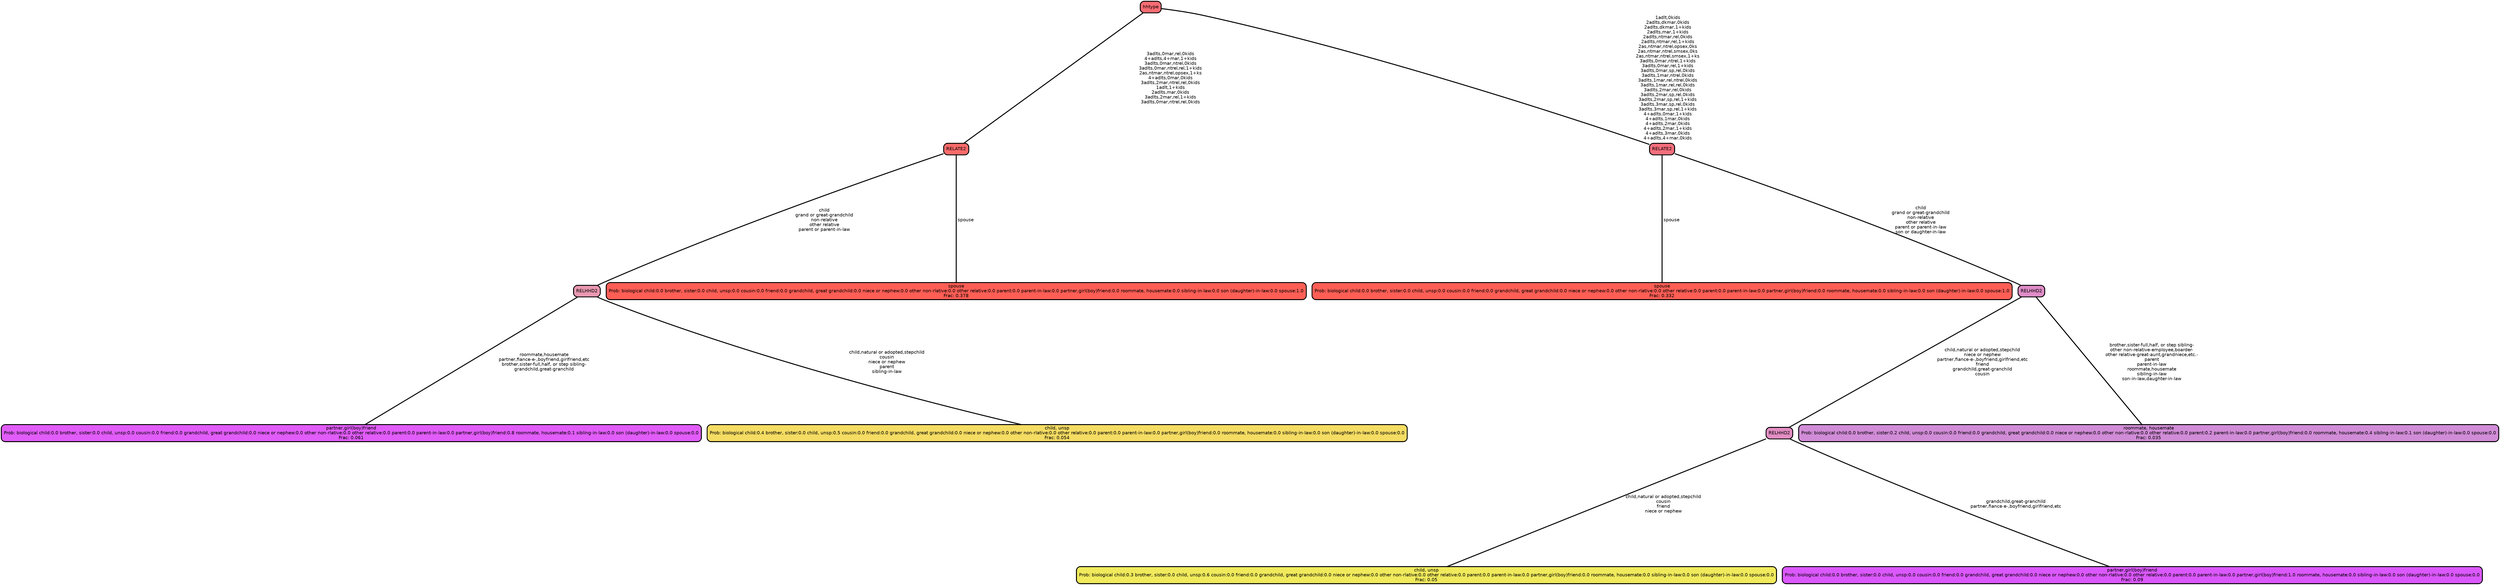 graph Tree {
node [shape=box, style="filled, rounded",color="black",penwidth="3",fontcolor="black",                 fontname=helvetica] ;
graph [ranksep="0 equally", splines=straight,                 bgcolor=transparent, dpi=200] ;
edge [fontname=helvetica, color=black] ;
0 [label="partner,girl(boy)friend
Prob: biological child:0.0 brother, sister:0.0 child, unsp:0.0 cousin:0.0 friend:0.0 grandchild, great grandchild:0.0 niece or nephew:0.0 other non-rlative:0.0 other relative:0.0 parent:0.0 parent-in-law:0.0 partner,girl(boy)friend:0.8 roommate, housemate:0.1 sibling-in-law:0.0 son (daughter)-in-law:0.0 spouse:0.0
Frac: 0.061", fillcolor="#e15cf8"] ;
1 [label="RELHHD2", fillcolor="#ea98b2"] ;
2 [label="child, unsp
Prob: biological child:0.4 brother, sister:0.0 child, unsp:0.5 cousin:0.0 friend:0.0 grandchild, great grandchild:0.0 niece or nephew:0.0 other non-rlative:0.0 other relative:0.0 parent:0.0 parent-in-law:0.0 partner,girl(boy)friend:0.0 roommate, housemate:0.0 sibling-in-law:0.0 son (daughter)-in-law:0.0 spouse:0.0
Frac: 0.054", fillcolor="#f5dc62"] ;
3 [label="RELATE2", fillcolor="#fa6b6a"] ;
4 [label="spouse
Prob: biological child:0.0 brother, sister:0.0 child, unsp:0.0 cousin:0.0 friend:0.0 grandchild, great grandchild:0.0 niece or nephew:0.0 other non-rlative:0.0 other relative:0.0 parent:0.0 parent-in-law:0.0 partner,girl(boy)friend:0.0 roommate, housemate:0.0 sibling-in-law:0.0 son (daughter)-in-law:0.0 spouse:1.0
Frac: 0.378", fillcolor="#ff5e55"] ;
5 [label="hhtype", fillcolor="#f76c73"] ;
6 [label="spouse
Prob: biological child:0.0 brother, sister:0.0 child, unsp:0.0 cousin:0.0 friend:0.0 grandchild, great grandchild:0.0 niece or nephew:0.0 other non-rlative:0.0 other relative:0.0 parent:0.0 parent-in-law:0.0 partner,girl(boy)friend:0.0 roommate, housemate:0.0 sibling-in-law:0.0 son (daughter)-in-law:0.0 spouse:1.0
Frac: 0.332", fillcolor="#ff5e55"] ;
7 [label="RELATE2", fillcolor="#f46e7c"] ;
8 [label="child, unsp
Prob: biological child:0.3 brother, sister:0.0 child, unsp:0.6 cousin:0.0 friend:0.0 grandchild, great grandchild:0.0 niece or nephew:0.0 other non-rlative:0.0 other relative:0.0 parent:0.0 parent-in-law:0.0 partner,girl(boy)friend:0.0 roommate, housemate:0.0 sibling-in-law:0.0 son (daughter)-in-law:0.0 spouse:0.0
Frac: 0.05", fillcolor="#f0ea5c"] ;
9 [label="RELHHD2", fillcolor="#e38dc3"] ;
10 [label="partner,girl(boy)friend
Prob: biological child:0.0 brother, sister:0.0 child, unsp:0.0 cousin:0.0 friend:0.0 grandchild, great grandchild:0.0 niece or nephew:0.0 other non-rlative:0.0 other relative:0.0 parent:0.0 parent-in-law:0.0 partner,girl(boy)friend:1.0 roommate, housemate:0.0 sibling-in-law:0.0 son (daughter)-in-law:0.0 spouse:0.0
Frac: 0.09", fillcolor="#db58fc"] ;
11 [label="RELHHD2", fillcolor="#df8cc7"] ;
12 [label="roommate, housemate
Prob: biological child:0.0 brother, sister:0.2 child, unsp:0.0 cousin:0.0 friend:0.0 grandchild, great grandchild:0.0 niece or nephew:0.0 other non-rlative:0.0 other relative:0.0 parent:0.2 parent-in-law:0.0 partner,girl(boy)friend:0.0 roommate, housemate:0.4 sibling-in-law:0.1 son (daughter)-in-law:0.0 spouse:0.0
Frac: 0.035", fillcolor="#d18cd7"] ;
1 -- 0 [label=" roommate,housemate\n partner,fiance-e-,boyfriend,girlfriend,etc\n brother,sister-full,half, or step sibling-\n grandchild,great-granchild",penwidth=3] ;
1 -- 2 [label=" child,natural or adopted,stepchild\n cousin\n niece or nephew\n parent\n sibling-in-law",penwidth=3] ;
3 -- 1 [label=" child\n grand or great-grandchild\n non-relative\n other relative\n parent or parent-in-law",penwidth=3] ;
3 -- 4 [label=" spouse",penwidth=3] ;
5 -- 3 [label=" 3adlts,0mar,rel,0kids\n 4+adlts,4+mar,1+kids\n 3adlts,0mar,ntrel,0kids\n 3adlts,0mar,ntrel,rel,1+kids\n 2as,ntmar,ntrel,opsex,1+ks\n 4+adlts,0mar,0kids\n 3adlts,2mar,ntrel,rel,0kids\n 1adlt,1+kids\n 2adlts,mar,0kids\n 3adlts,2mar,rel,1+kids\n 3adlts,0mar,ntrel,rel,0kids",penwidth=3] ;
5 -- 7 [label=" 1adlt,0kids\n 2adlts,dkmar,0kids\n 2adlts,dkmar,1+kids\n 2adlts,mar,1+kids\n 2adlts,ntmar,rel,0kids\n 2adlts,ntmar,rel,1+kids\n 2as,ntmar,ntrel,opsex,0ks\n 2as,ntmar,ntrel,smsex,0ks\n 2as,ntmar,ntrel,smsex,1+ks\n 3adlts,0mar,ntrel,1+kids\n 3adlts,0mar,rel,1+kids\n 3adlts,0mar,sp,rel,0kids\n 3adlts,1mar,ntrel,0kids\n 3adlts,1mar,rel,ntrel,0kids\n 3adlts,1mar,rel,rel,0kids\n 3adlts,2mar,rel,0kids\n 3adlts,2mar,sp,rel,0kids\n 3adlts,2mar,sp,rel,1+kids\n 3adlts,3mar,sp,rel,0kids\n 3adlts,3mar,sp,rel,1+kids\n 4+adlts,0mar,1+kids\n 4+adlts,1mar,0kids\n 4+adlts,2mar,0kids\n 4+adlts,2mar,1+kids\n 4+adlts,3mar,0kids\n 4+adlts,4+mar,0kids",penwidth=3] ;
7 -- 6 [label=" spouse",penwidth=3] ;
7 -- 11 [label=" child\n grand or great-grandchild\n non-relative\n other relative\n parent or parent-in-law\n son or daughter-in-law",penwidth=3] ;
9 -- 8 [label=" child,natural or adopted,stepchild\n cousin\n friend\n niece or nephew",penwidth=3] ;
9 -- 10 [label=" grandchild,great-granchild\n partner,fiance-e-,boyfriend,girlfriend,etc",penwidth=3] ;
11 -- 9 [label=" child,natural or adopted,stepchild\n niece or nephew\n partner,fiance-e-,boyfriend,girlfriend,etc\n friend\n grandchild,great-granchild\n cousin",penwidth=3] ;
11 -- 12 [label=" brother,sister-full,half, or step sibling-\n other non-relative-employee,boarder-\n other relative-great-aunt,grandniece,etc.-\n parent\n parent-in-law\n roommate,housemate\n sibling-in-law\n son-in-law,daughter-in-law",penwidth=3] ;
{rank = same;}}